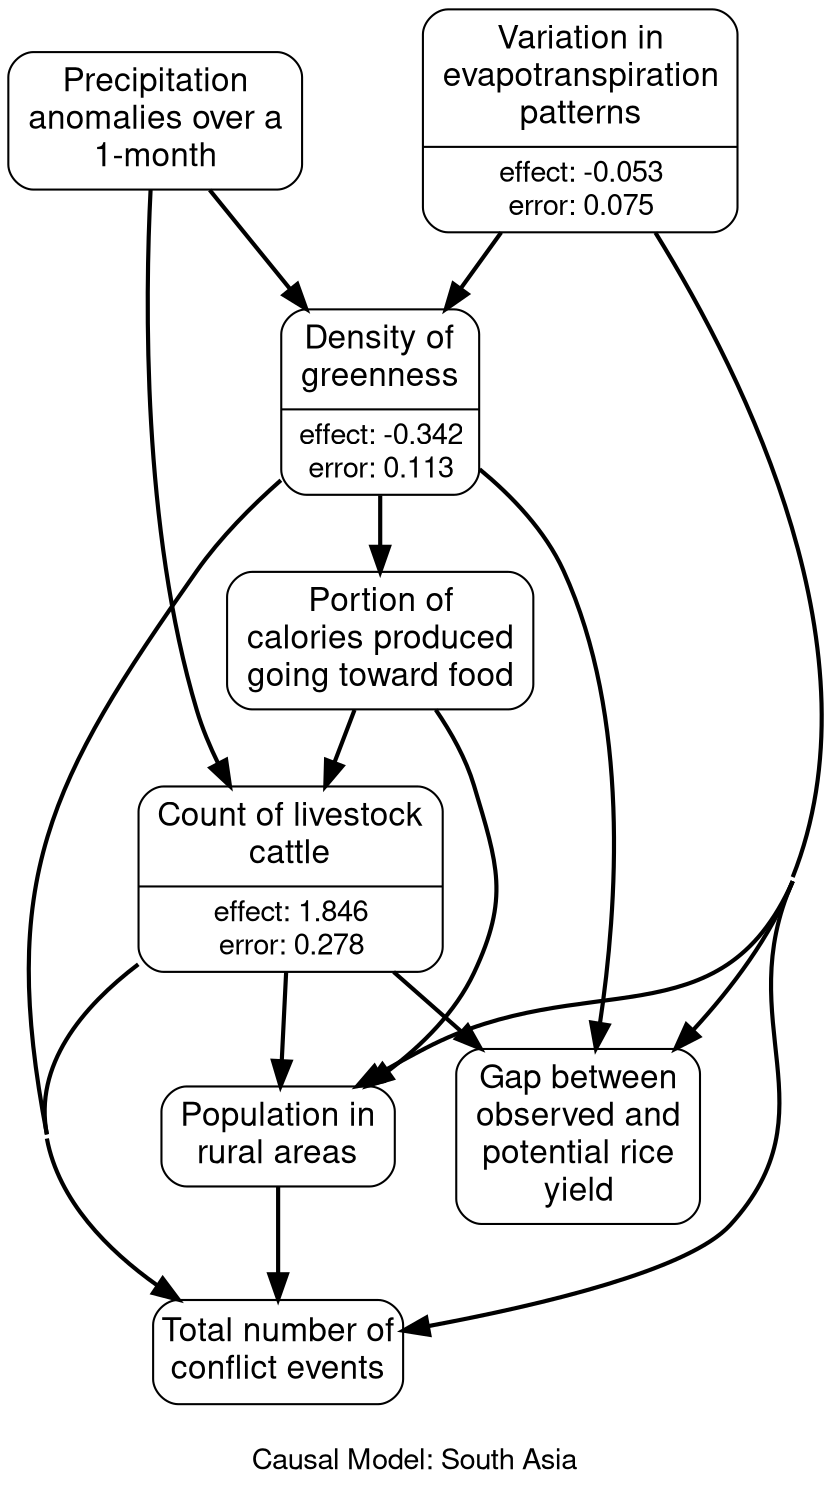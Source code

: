 # generated file for region: south_asia by CausalModelRegionGenerator
strict digraph causalModel {
fontname="Helvetica, Arial, sans-serif";
label="
Causal Model: South Asia";
labelloc = b;
nodesep = 0.4;
concentrate = true;
node[shape = Mrecord, fontname = "Helvetica, Arial, sans-serif", margin = "0.10,0.06", penwidth = 1.0];
edge[arrowsize = 1.2, penwidth = 2];

# nodes
et_anom_m_STD_m [label = <{<table align="center" border="0" cellspacing="1" cellpadding="1">
<tr><td><font point-size="16">Variation in<br/>evapotranspiration<br/>patterns<br/></font></td></tr>
</table>
|<table border="0" cellspacing="1" cellpadding="0.5"><tr><td><font point-size="14">effect: -0.053</font></td></tr>
<tr><td><font point-size="14">error: 0.075</font></td></tr></table>}>, class = rankA];
DeliveredkcalFraction_s [label = <<table align="center" border="0" cellspacing="1" cellpadding="1">
<tr><td><font point-size="16">Portion of<br/>calories produced<br/>going toward food<br/></font></td></tr>
</table>
>, class = rankB];
ndvi_act_med_m [label = <{<table align="center" border="0" cellspacing="1" cellpadding="1">
<tr><td><font point-size="16">Density of<br/>greenness<br/></font></td></tr>
</table>
|<table border="0" cellspacing="1" cellpadding="0.5"><tr><td><font point-size="14">effect: -0.342</font></td></tr>
<tr><td><font point-size="14">error: 0.113</font></td></tr></table>}>, class = rankB];
cattle_number_s [label = <{<table align="center" border="0" cellspacing="1" cellpadding="1">
<tr><td><font point-size="16">Count of livestock<br/>cattle<br/></font></td></tr>
</table>
|<table border="0" cellspacing="1" cellpadding="0.5"><tr><td><font point-size="14">effect: 1.846</font></td></tr>
<tr><td><font point-size="14">error: 0.278</font></td></tr></table>}>, class = rankB];
spi_1_f2_m [label = <<table align="center" border="0" cellspacing="1" cellpadding="1">
<tr><td><font point-size="16">Precipitation<br/>anomalies over a<br/>1-month<br/></font></td></tr>
</table>
>, class = rankA];
yield_gap_rice_s [label = <<table align="center" border="0" cellspacing="1" cellpadding="1">
<tr><td><font point-size="16">Gap between<br/>observed and<br/>potential rice<br/>yield<br/></font></td></tr>
</table>
>, class = rankB];
rurpop_s [label = <<table align="center" border="0" cellspacing="1" cellpadding="1">
<tr><td><font point-size="16">Population in<br/>rural areas<br/></font></td></tr>
</table>
>, class = rankB];
acl_sum_evnt_m [label = "Total number of
conflict events" class = rankC shape=box style=rounded fontsize="16pt" margin = "0.05,0.10"];

#ranks
{rank=same; et_anom_m_STD_m spi_1_f2_m; }

# links
et_anom_m_STD_m -> ndvi_act_med_m;
et_anom_m_STD_m -> yield_gap_rice_s;
et_anom_m_STD_m -> rurpop_s;
et_anom_m_STD_m -> acl_sum_evnt_m;
DeliveredkcalFraction_s -> cattle_number_s;
DeliveredkcalFraction_s -> rurpop_s;
ndvi_act_med_m -> DeliveredkcalFraction_s;
ndvi_act_med_m -> yield_gap_rice_s;
ndvi_act_med_m -> acl_sum_evnt_m;
cattle_number_s -> yield_gap_rice_s;
cattle_number_s -> rurpop_s;
cattle_number_s -> acl_sum_evnt_m;
spi_1_f2_m -> ndvi_act_med_m;
spi_1_f2_m -> cattle_number_s;
rurpop_s -> acl_sum_evnt_m;

}
